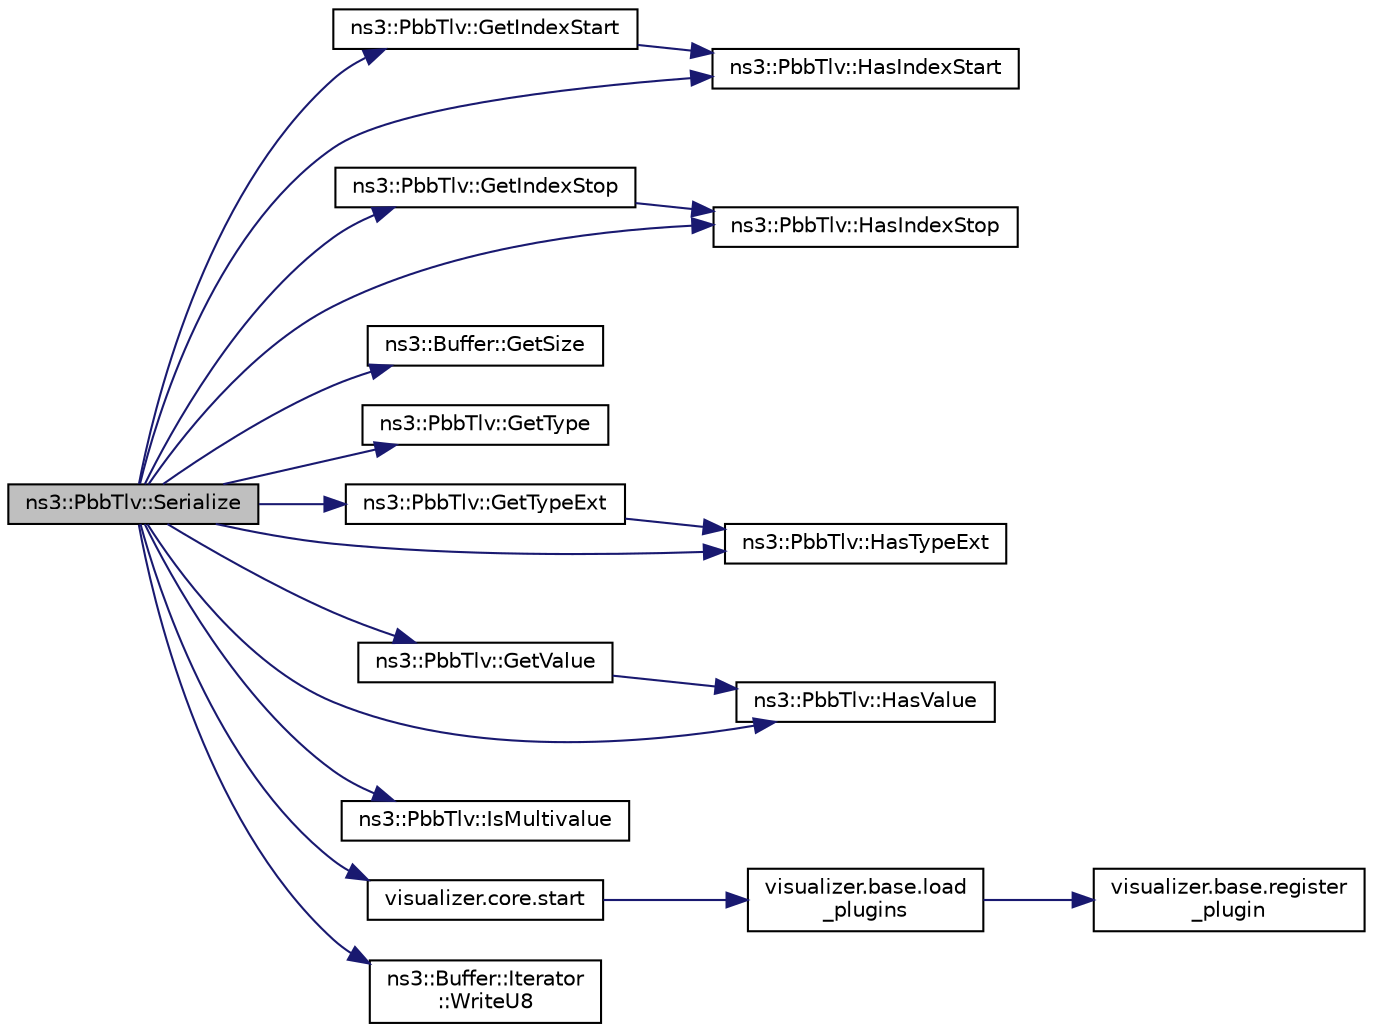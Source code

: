 digraph "ns3::PbbTlv::Serialize"
{
 // LATEX_PDF_SIZE
  edge [fontname="Helvetica",fontsize="10",labelfontname="Helvetica",labelfontsize="10"];
  node [fontname="Helvetica",fontsize="10",shape=record];
  rankdir="LR";
  Node1 [label="ns3::PbbTlv::Serialize",height=0.2,width=0.4,color="black", fillcolor="grey75", style="filled", fontcolor="black",tooltip="Serializes this TLV into the specified buffer."];
  Node1 -> Node2 [color="midnightblue",fontsize="10",style="solid",fontname="Helvetica"];
  Node2 [label="ns3::PbbTlv::GetIndexStart",height=0.2,width=0.4,color="black", fillcolor="white", style="filled",URL="$classns3_1_1_pbb_tlv.html#a50dae13c8b2240aa2f197816cf0bf7f2",tooltip="Get the starting point index."];
  Node2 -> Node3 [color="midnightblue",fontsize="10",style="solid",fontname="Helvetica"];
  Node3 [label="ns3::PbbTlv::HasIndexStart",height=0.2,width=0.4,color="black", fillcolor="white", style="filled",URL="$classns3_1_1_pbb_tlv.html#a8a59eed876351f2cb959273618e65484",tooltip="Checks if there is a starting index."];
  Node1 -> Node4 [color="midnightblue",fontsize="10",style="solid",fontname="Helvetica"];
  Node4 [label="ns3::PbbTlv::GetIndexStop",height=0.2,width=0.4,color="black", fillcolor="white", style="filled",URL="$classns3_1_1_pbb_tlv.html#a4a38786af4de7024343e01d782bd8754",tooltip="Get the stop point index."];
  Node4 -> Node5 [color="midnightblue",fontsize="10",style="solid",fontname="Helvetica"];
  Node5 [label="ns3::PbbTlv::HasIndexStop",height=0.2,width=0.4,color="black", fillcolor="white", style="filled",URL="$classns3_1_1_pbb_tlv.html#ad4947cd4ae7f8e624f5a71df4fa043c2",tooltip="Checks if there is a stop index."];
  Node1 -> Node6 [color="midnightblue",fontsize="10",style="solid",fontname="Helvetica"];
  Node6 [label="ns3::Buffer::GetSize",height=0.2,width=0.4,color="black", fillcolor="white", style="filled",URL="$classns3_1_1_buffer.html#a60c9172d2b102f8856c81b2126c8b209",tooltip=" "];
  Node1 -> Node7 [color="midnightblue",fontsize="10",style="solid",fontname="Helvetica"];
  Node7 [label="ns3::PbbTlv::GetType",height=0.2,width=0.4,color="black", fillcolor="white", style="filled",URL="$classns3_1_1_pbb_tlv.html#add9c606f5ef63e79cec77125e6af02ba",tooltip=" "];
  Node1 -> Node8 [color="midnightblue",fontsize="10",style="solid",fontname="Helvetica"];
  Node8 [label="ns3::PbbTlv::GetTypeExt",height=0.2,width=0.4,color="black", fillcolor="white", style="filled",URL="$classns3_1_1_pbb_tlv.html#a34825c801853c7bcac29f621ce10a2c6",tooltip=" "];
  Node8 -> Node9 [color="midnightblue",fontsize="10",style="solid",fontname="Helvetica"];
  Node9 [label="ns3::PbbTlv::HasTypeExt",height=0.2,width=0.4,color="black", fillcolor="white", style="filled",URL="$classns3_1_1_pbb_tlv.html#acbc932c8e4558dc53f4a4e9816e92cda",tooltip="Tests whether or not this TLV has a type extension."];
  Node1 -> Node10 [color="midnightblue",fontsize="10",style="solid",fontname="Helvetica"];
  Node10 [label="ns3::PbbTlv::GetValue",height=0.2,width=0.4,color="black", fillcolor="white", style="filled",URL="$classns3_1_1_pbb_tlv.html#a8679cc28187e732e143ecc648776b421",tooltip=" "];
  Node10 -> Node11 [color="midnightblue",fontsize="10",style="solid",fontname="Helvetica"];
  Node11 [label="ns3::PbbTlv::HasValue",height=0.2,width=0.4,color="black", fillcolor="white", style="filled",URL="$classns3_1_1_pbb_tlv.html#a430d846b46cc10854b00861442816608",tooltip="Tests whether or not this TLV has a value."];
  Node1 -> Node3 [color="midnightblue",fontsize="10",style="solid",fontname="Helvetica"];
  Node1 -> Node5 [color="midnightblue",fontsize="10",style="solid",fontname="Helvetica"];
  Node1 -> Node9 [color="midnightblue",fontsize="10",style="solid",fontname="Helvetica"];
  Node1 -> Node11 [color="midnightblue",fontsize="10",style="solid",fontname="Helvetica"];
  Node1 -> Node12 [color="midnightblue",fontsize="10",style="solid",fontname="Helvetica"];
  Node12 [label="ns3::PbbTlv::IsMultivalue",height=0.2,width=0.4,color="black", fillcolor="white", style="filled",URL="$classns3_1_1_pbb_tlv.html#aa3e64933a068080a97ca87f50be6e00c",tooltip="Check the multivalue parameter."];
  Node1 -> Node13 [color="midnightblue",fontsize="10",style="solid",fontname="Helvetica"];
  Node13 [label="visualizer.core.start",height=0.2,width=0.4,color="black", fillcolor="white", style="filled",URL="$namespacevisualizer_1_1core.html#a2a35e5d8a34af358b508dac8635754e0",tooltip=" "];
  Node13 -> Node14 [color="midnightblue",fontsize="10",style="solid",fontname="Helvetica"];
  Node14 [label="visualizer.base.load\l_plugins",height=0.2,width=0.4,color="black", fillcolor="white", style="filled",URL="$namespacevisualizer_1_1base.html#ad171497a5ff1afe0a73bedaebf35448f",tooltip=" "];
  Node14 -> Node15 [color="midnightblue",fontsize="10",style="solid",fontname="Helvetica"];
  Node15 [label="visualizer.base.register\l_plugin",height=0.2,width=0.4,color="black", fillcolor="white", style="filled",URL="$namespacevisualizer_1_1base.html#a6b0ffcff1e17ec4027496f50177e5b9e",tooltip=" "];
  Node1 -> Node16 [color="midnightblue",fontsize="10",style="solid",fontname="Helvetica"];
  Node16 [label="ns3::Buffer::Iterator\l::WriteU8",height=0.2,width=0.4,color="black", fillcolor="white", style="filled",URL="$classns3_1_1_buffer_1_1_iterator.html#a3c7bacca6cbb821c9d14fa4626b7ae16",tooltip=" "];
}
